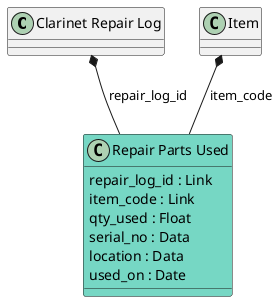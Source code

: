 @startuml
"Clarinet Repair Log" *-- "Repair Parts Used" : repair_log_id
"Item" *-- "Repair Parts Used" : item_code
class "Repair Parts Used" #76D7C4 {
  repair_log_id : Link
  item_code : Link
  qty_used : Float
  serial_no : Data
  location : Data
  used_on : Date
}
@enduml